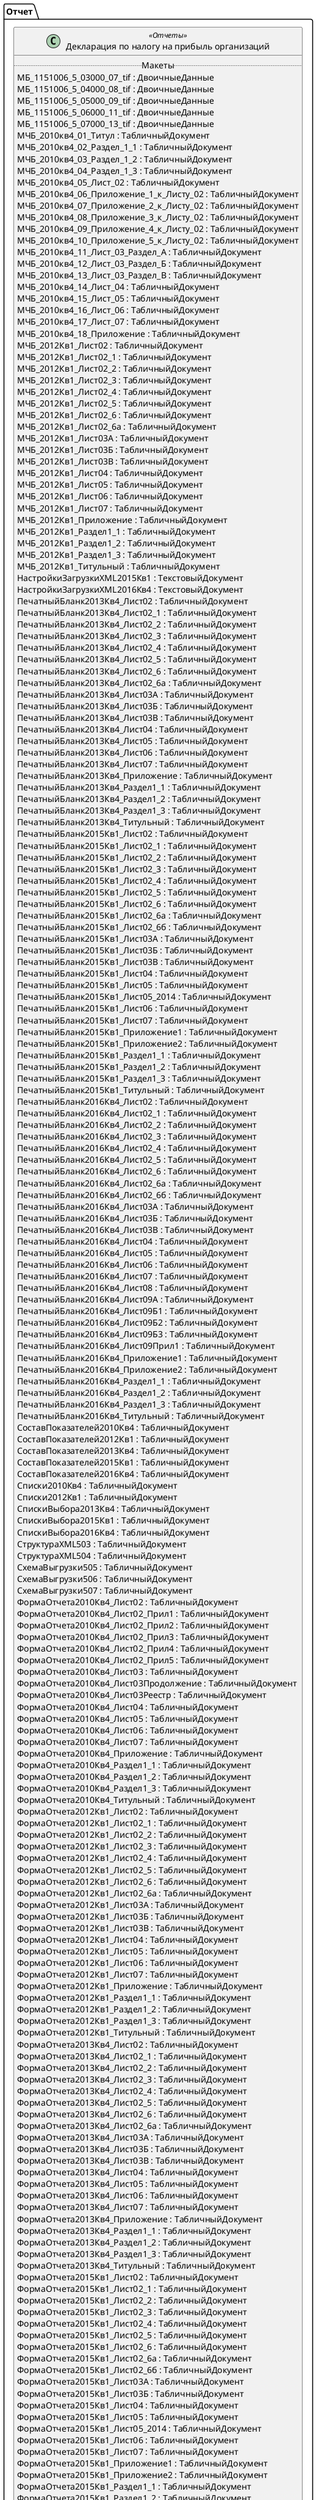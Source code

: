 ﻿@startuml РегламентированныйОтчетПрибыль
'!include templates.wsd
'..\include templates.wsd
class Отчет.РегламентированныйОтчетПрибыль as "Декларация по налогу на прибыль организаций" <<Отчеты>>
{
..Макеты..
МБ_1151006_5_03000_07_tif : ДвоичныеДанные
МБ_1151006_5_04000_08_tif : ДвоичныеДанные
МБ_1151006_5_05000_09_tif : ДвоичныеДанные
МБ_1151006_5_06000_11_tif : ДвоичныеДанные
МБ_1151006_5_07000_13_tif : ДвоичныеДанные
МЧБ_2010кв4_01_Титул : ТабличныйДокумент
МЧБ_2010кв4_02_Раздел_1_1 : ТабличныйДокумент
МЧБ_2010кв4_03_Раздел_1_2 : ТабличныйДокумент
МЧБ_2010кв4_04_Раздел_1_3 : ТабличныйДокумент
МЧБ_2010кв4_05_Лист_02 : ТабличныйДокумент
МЧБ_2010кв4_06_Приложение_1_к_Листу_02 : ТабличныйДокумент
МЧБ_2010кв4_07_Приложение_2_к_Листу_02 : ТабличныйДокумент
МЧБ_2010кв4_08_Приложение_3_к_Листу_02 : ТабличныйДокумент
МЧБ_2010кв4_09_Приложение_4_к_Листу_02 : ТабличныйДокумент
МЧБ_2010кв4_10_Приложение_5_к_Листу_02 : ТабличныйДокумент
МЧБ_2010кв4_11_Лист_03_Раздел_А : ТабличныйДокумент
МЧБ_2010кв4_12_Лист_03_Раздел_Б : ТабличныйДокумент
МЧБ_2010кв4_13_Лист_03_Раздел_В : ТабличныйДокумент
МЧБ_2010кв4_14_Лист_04 : ТабличныйДокумент
МЧБ_2010кв4_15_Лист_05 : ТабличныйДокумент
МЧБ_2010кв4_16_Лист_06 : ТабличныйДокумент
МЧБ_2010кв4_17_Лист_07 : ТабличныйДокумент
МЧБ_2010кв4_18_Приложение : ТабличныйДокумент
МЧБ_2012Кв1_Лист02 : ТабличныйДокумент
МЧБ_2012Кв1_Лист02_1 : ТабличныйДокумент
МЧБ_2012Кв1_Лист02_2 : ТабличныйДокумент
МЧБ_2012Кв1_Лист02_3 : ТабличныйДокумент
МЧБ_2012Кв1_Лист02_4 : ТабличныйДокумент
МЧБ_2012Кв1_Лист02_5 : ТабличныйДокумент
МЧБ_2012Кв1_Лист02_6 : ТабличныйДокумент
МЧБ_2012Кв1_Лист02_6а : ТабличныйДокумент
МЧБ_2012Кв1_Лист03А : ТабличныйДокумент
МЧБ_2012Кв1_Лист03Б : ТабличныйДокумент
МЧБ_2012Кв1_Лист03В : ТабличныйДокумент
МЧБ_2012Кв1_Лист04 : ТабличныйДокумент
МЧБ_2012Кв1_Лист05 : ТабличныйДокумент
МЧБ_2012Кв1_Лист06 : ТабличныйДокумент
МЧБ_2012Кв1_Лист07 : ТабличныйДокумент
МЧБ_2012Кв1_Приложение : ТабличныйДокумент
МЧБ_2012Кв1_Раздел1_1 : ТабличныйДокумент
МЧБ_2012Кв1_Раздел1_2 : ТабличныйДокумент
МЧБ_2012Кв1_Раздел1_3 : ТабличныйДокумент
МЧБ_2012Кв1_Титульный : ТабличныйДокумент
НастройкиЗагрузкиXML2015Кв1 : ТекстовыйДокумент
НастройкиЗагрузкиXML2016Кв4 : ТекстовыйДокумент
ПечатныйБланк2013Кв4_Лист02 : ТабличныйДокумент
ПечатныйБланк2013Кв4_Лист02_1 : ТабличныйДокумент
ПечатныйБланк2013Кв4_Лист02_2 : ТабличныйДокумент
ПечатныйБланк2013Кв4_Лист02_3 : ТабличныйДокумент
ПечатныйБланк2013Кв4_Лист02_4 : ТабличныйДокумент
ПечатныйБланк2013Кв4_Лист02_5 : ТабличныйДокумент
ПечатныйБланк2013Кв4_Лист02_6 : ТабличныйДокумент
ПечатныйБланк2013Кв4_Лист02_6а : ТабличныйДокумент
ПечатныйБланк2013Кв4_Лист03А : ТабличныйДокумент
ПечатныйБланк2013Кв4_Лист03Б : ТабличныйДокумент
ПечатныйБланк2013Кв4_Лист03В : ТабличныйДокумент
ПечатныйБланк2013Кв4_Лист04 : ТабличныйДокумент
ПечатныйБланк2013Кв4_Лист05 : ТабличныйДокумент
ПечатныйБланк2013Кв4_Лист06 : ТабличныйДокумент
ПечатныйБланк2013Кв4_Лист07 : ТабличныйДокумент
ПечатныйБланк2013Кв4_Приложение : ТабличныйДокумент
ПечатныйБланк2013Кв4_Раздел1_1 : ТабличныйДокумент
ПечатныйБланк2013Кв4_Раздел1_2 : ТабличныйДокумент
ПечатныйБланк2013Кв4_Раздел1_3 : ТабличныйДокумент
ПечатныйБланк2013Кв4_Титульный : ТабличныйДокумент
ПечатныйБланк2015Кв1_Лист02 : ТабличныйДокумент
ПечатныйБланк2015Кв1_Лист02_1 : ТабличныйДокумент
ПечатныйБланк2015Кв1_Лист02_2 : ТабличныйДокумент
ПечатныйБланк2015Кв1_Лист02_3 : ТабличныйДокумент
ПечатныйБланк2015Кв1_Лист02_4 : ТабличныйДокумент
ПечатныйБланк2015Кв1_Лист02_5 : ТабличныйДокумент
ПечатныйБланк2015Кв1_Лист02_6 : ТабличныйДокумент
ПечатныйБланк2015Кв1_Лист02_6а : ТабличныйДокумент
ПечатныйБланк2015Кв1_Лист02_6б : ТабличныйДокумент
ПечатныйБланк2015Кв1_Лист03А : ТабличныйДокумент
ПечатныйБланк2015Кв1_Лист03Б : ТабличныйДокумент
ПечатныйБланк2015Кв1_Лист03В : ТабличныйДокумент
ПечатныйБланк2015Кв1_Лист04 : ТабличныйДокумент
ПечатныйБланк2015Кв1_Лист05 : ТабличныйДокумент
ПечатныйБланк2015Кв1_Лист05_2014 : ТабличныйДокумент
ПечатныйБланк2015Кв1_Лист06 : ТабличныйДокумент
ПечатныйБланк2015Кв1_Лист07 : ТабличныйДокумент
ПечатныйБланк2015Кв1_Приложение1 : ТабличныйДокумент
ПечатныйБланк2015Кв1_Приложение2 : ТабличныйДокумент
ПечатныйБланк2015Кв1_Раздел1_1 : ТабличныйДокумент
ПечатныйБланк2015Кв1_Раздел1_2 : ТабличныйДокумент
ПечатныйБланк2015Кв1_Раздел1_3 : ТабличныйДокумент
ПечатныйБланк2015Кв1_Титульный : ТабличныйДокумент
ПечатныйБланк2016Кв4_Лист02 : ТабличныйДокумент
ПечатныйБланк2016Кв4_Лист02_1 : ТабличныйДокумент
ПечатныйБланк2016Кв4_Лист02_2 : ТабличныйДокумент
ПечатныйБланк2016Кв4_Лист02_3 : ТабличныйДокумент
ПечатныйБланк2016Кв4_Лист02_4 : ТабличныйДокумент
ПечатныйБланк2016Кв4_Лист02_5 : ТабличныйДокумент
ПечатныйБланк2016Кв4_Лист02_6 : ТабличныйДокумент
ПечатныйБланк2016Кв4_Лист02_6а : ТабличныйДокумент
ПечатныйБланк2016Кв4_Лист02_6б : ТабличныйДокумент
ПечатныйБланк2016Кв4_Лист03А : ТабличныйДокумент
ПечатныйБланк2016Кв4_Лист03Б : ТабличныйДокумент
ПечатныйБланк2016Кв4_Лист03В : ТабличныйДокумент
ПечатныйБланк2016Кв4_Лист04 : ТабличныйДокумент
ПечатныйБланк2016Кв4_Лист05 : ТабличныйДокумент
ПечатныйБланк2016Кв4_Лист06 : ТабличныйДокумент
ПечатныйБланк2016Кв4_Лист07 : ТабличныйДокумент
ПечатныйБланк2016Кв4_Лист08 : ТабличныйДокумент
ПечатныйБланк2016Кв4_Лист09А : ТабличныйДокумент
ПечатныйБланк2016Кв4_Лист09Б1 : ТабличныйДокумент
ПечатныйБланк2016Кв4_Лист09Б2 : ТабличныйДокумент
ПечатныйБланк2016Кв4_Лист09Б3 : ТабличныйДокумент
ПечатныйБланк2016Кв4_Лист09Прил1 : ТабличныйДокумент
ПечатныйБланк2016Кв4_Приложение1 : ТабличныйДокумент
ПечатныйБланк2016Кв4_Приложение2 : ТабличныйДокумент
ПечатныйБланк2016Кв4_Раздел1_1 : ТабличныйДокумент
ПечатныйБланк2016Кв4_Раздел1_2 : ТабличныйДокумент
ПечатныйБланк2016Кв4_Раздел1_3 : ТабличныйДокумент
ПечатныйБланк2016Кв4_Титульный : ТабличныйДокумент
СоставПоказателей2010Кв4 : ТабличныйДокумент
СоставПоказателей2012Кв1 : ТабличныйДокумент
СоставПоказателей2013Кв4 : ТабличныйДокумент
СоставПоказателей2015Кв1 : ТабличныйДокумент
СоставПоказателей2016Кв4 : ТабличныйДокумент
Списки2010Кв4 : ТабличныйДокумент
Списки2012Кв1 : ТабличныйДокумент
СпискиВыбора2013Кв4 : ТабличныйДокумент
СпискиВыбора2015Кв1 : ТабличныйДокумент
СпискиВыбора2016Кв4 : ТабличныйДокумент
СтруктураXML503 : ТабличныйДокумент
СтруктураXML504 : ТабличныйДокумент
СхемаВыгрузки505 : ТабличныйДокумент
СхемаВыгрузки506 : ТабличныйДокумент
СхемаВыгрузки507 : ТабличныйДокумент
ФормаОтчета2010Кв4_Лист02 : ТабличныйДокумент
ФормаОтчета2010Кв4_Лист02_Прил1 : ТабличныйДокумент
ФормаОтчета2010Кв4_Лист02_Прил2 : ТабличныйДокумент
ФормаОтчета2010Кв4_Лист02_Прил3 : ТабличныйДокумент
ФормаОтчета2010Кв4_Лист02_Прил4 : ТабличныйДокумент
ФормаОтчета2010Кв4_Лист02_Прил5 : ТабличныйДокумент
ФормаОтчета2010Кв4_Лист03 : ТабличныйДокумент
ФормаОтчета2010Кв4_Лист03Продолжение : ТабличныйДокумент
ФормаОтчета2010Кв4_Лист03Реестр : ТабличныйДокумент
ФормаОтчета2010Кв4_Лист04 : ТабличныйДокумент
ФормаОтчета2010Кв4_Лист05 : ТабличныйДокумент
ФормаОтчета2010Кв4_Лист06 : ТабличныйДокумент
ФормаОтчета2010Кв4_Лист07 : ТабличныйДокумент
ФормаОтчета2010Кв4_Приложение : ТабличныйДокумент
ФормаОтчета2010Кв4_Раздел1_1 : ТабличныйДокумент
ФормаОтчета2010Кв4_Раздел1_2 : ТабличныйДокумент
ФормаОтчета2010Кв4_Раздел1_3 : ТабличныйДокумент
ФормаОтчета2010Кв4_Титульный : ТабличныйДокумент
ФормаОтчета2012Кв1_Лист02 : ТабличныйДокумент
ФормаОтчета2012Кв1_Лист02_1 : ТабличныйДокумент
ФормаОтчета2012Кв1_Лист02_2 : ТабличныйДокумент
ФормаОтчета2012Кв1_Лист02_3 : ТабличныйДокумент
ФормаОтчета2012Кв1_Лист02_4 : ТабличныйДокумент
ФормаОтчета2012Кв1_Лист02_5 : ТабличныйДокумент
ФормаОтчета2012Кв1_Лист02_6 : ТабличныйДокумент
ФормаОтчета2012Кв1_Лист02_6а : ТабличныйДокумент
ФормаОтчета2012Кв1_Лист03А : ТабличныйДокумент
ФормаОтчета2012Кв1_Лист03Б : ТабличныйДокумент
ФормаОтчета2012Кв1_Лист03В : ТабличныйДокумент
ФормаОтчета2012Кв1_Лист04 : ТабличныйДокумент
ФормаОтчета2012Кв1_Лист05 : ТабличныйДокумент
ФормаОтчета2012Кв1_Лист06 : ТабличныйДокумент
ФормаОтчета2012Кв1_Лист07 : ТабличныйДокумент
ФормаОтчета2012Кв1_Приложение : ТабличныйДокумент
ФормаОтчета2012Кв1_Раздел1_1 : ТабличныйДокумент
ФормаОтчета2012Кв1_Раздел1_2 : ТабличныйДокумент
ФормаОтчета2012Кв1_Раздел1_3 : ТабличныйДокумент
ФормаОтчета2012Кв1_Титульный : ТабличныйДокумент
ФормаОтчета2013Кв4_Лист02 : ТабличныйДокумент
ФормаОтчета2013Кв4_Лист02_1 : ТабличныйДокумент
ФормаОтчета2013Кв4_Лист02_2 : ТабличныйДокумент
ФормаОтчета2013Кв4_Лист02_3 : ТабличныйДокумент
ФормаОтчета2013Кв4_Лист02_4 : ТабличныйДокумент
ФормаОтчета2013Кв4_Лист02_5 : ТабличныйДокумент
ФормаОтчета2013Кв4_Лист02_6 : ТабличныйДокумент
ФормаОтчета2013Кв4_Лист02_6а : ТабличныйДокумент
ФормаОтчета2013Кв4_Лист03А : ТабличныйДокумент
ФормаОтчета2013Кв4_Лист03Б : ТабличныйДокумент
ФормаОтчета2013Кв4_Лист03В : ТабличныйДокумент
ФормаОтчета2013Кв4_Лист04 : ТабличныйДокумент
ФормаОтчета2013Кв4_Лист05 : ТабличныйДокумент
ФормаОтчета2013Кв4_Лист06 : ТабличныйДокумент
ФормаОтчета2013Кв4_Лист07 : ТабличныйДокумент
ФормаОтчета2013Кв4_Приложение : ТабличныйДокумент
ФормаОтчета2013Кв4_Раздел1_1 : ТабличныйДокумент
ФормаОтчета2013Кв4_Раздел1_2 : ТабличныйДокумент
ФормаОтчета2013Кв4_Раздел1_3 : ТабличныйДокумент
ФормаОтчета2013Кв4_Титульный : ТабличныйДокумент
ФормаОтчета2015Кв1_Лист02 : ТабличныйДокумент
ФормаОтчета2015Кв1_Лист02_1 : ТабличныйДокумент
ФормаОтчета2015Кв1_Лист02_2 : ТабличныйДокумент
ФормаОтчета2015Кв1_Лист02_3 : ТабличныйДокумент
ФормаОтчета2015Кв1_Лист02_4 : ТабличныйДокумент
ФормаОтчета2015Кв1_Лист02_5 : ТабличныйДокумент
ФормаОтчета2015Кв1_Лист02_6 : ТабличныйДокумент
ФормаОтчета2015Кв1_Лист02_6а : ТабличныйДокумент
ФормаОтчета2015Кв1_Лист02_6б : ТабличныйДокумент
ФормаОтчета2015Кв1_Лист03А : ТабличныйДокумент
ФормаОтчета2015Кв1_Лист03Б : ТабличныйДокумент
ФормаОтчета2015Кв1_Лист04 : ТабличныйДокумент
ФормаОтчета2015Кв1_Лист05 : ТабличныйДокумент
ФормаОтчета2015Кв1_Лист05_2014 : ТабличныйДокумент
ФормаОтчета2015Кв1_Лист06 : ТабличныйДокумент
ФормаОтчета2015Кв1_Лист07 : ТабличныйДокумент
ФормаОтчета2015Кв1_Приложение1 : ТабличныйДокумент
ФормаОтчета2015Кв1_Приложение2 : ТабличныйДокумент
ФормаОтчета2015Кв1_Раздел1_1 : ТабличныйДокумент
ФормаОтчета2015Кв1_Раздел1_2 : ТабличныйДокумент
ФормаОтчета2015Кв1_Раздел1_3 : ТабличныйДокумент
ФормаОтчета2015Кв1_Титульный : ТабличныйДокумент
ФормаОтчета2016Кв4_Лист02 : ТабличныйДокумент
ФормаОтчета2016Кв4_Лист02_1 : ТабличныйДокумент
ФормаОтчета2016Кв4_Лист02_2 : ТабличныйДокумент
ФормаОтчета2016Кв4_Лист02_3 : ТабличныйДокумент
ФормаОтчета2016Кв4_Лист02_4 : ТабличныйДокумент
ФормаОтчета2016Кв4_Лист02_5 : ТабличныйДокумент
ФормаОтчета2016Кв4_Лист02_6 : ТабличныйДокумент
ФормаОтчета2016Кв4_Лист02_6а : ТабличныйДокумент
ФормаОтчета2016Кв4_Лист02_6б : ТабличныйДокумент
ФормаОтчета2016Кв4_Лист03А : ТабличныйДокумент
ФормаОтчета2016Кв4_Лист03Б : ТабличныйДокумент
ФормаОтчета2016Кв4_Лист04 : ТабличныйДокумент
ФормаОтчета2016Кв4_Лист05 : ТабличныйДокумент
ФормаОтчета2016Кв4_Лист06 : ТабличныйДокумент
ФормаОтчета2016Кв4_Лист07 : ТабличныйДокумент
ФормаОтчета2016Кв4_Лист08 : ТабличныйДокумент
ФормаОтчета2016Кв4_Лист09 : ТабличныйДокумент
ФормаОтчета2016Кв4_Приложение1 : ТабличныйДокумент
ФормаОтчета2016Кв4_Приложение2 : ТабличныйДокумент
ФормаОтчета2016Кв4_Раздел1_1 : ТабличныйДокумент
ФормаОтчета2016Кв4_Раздел1_2 : ТабличныйДокумент
ФормаОтчета2016Кв4_Раздел1_3 : ТабличныйДокумент
ФормаОтчета2016Кв4_Титульный : ТабличныйДокумент
}
@enduml
